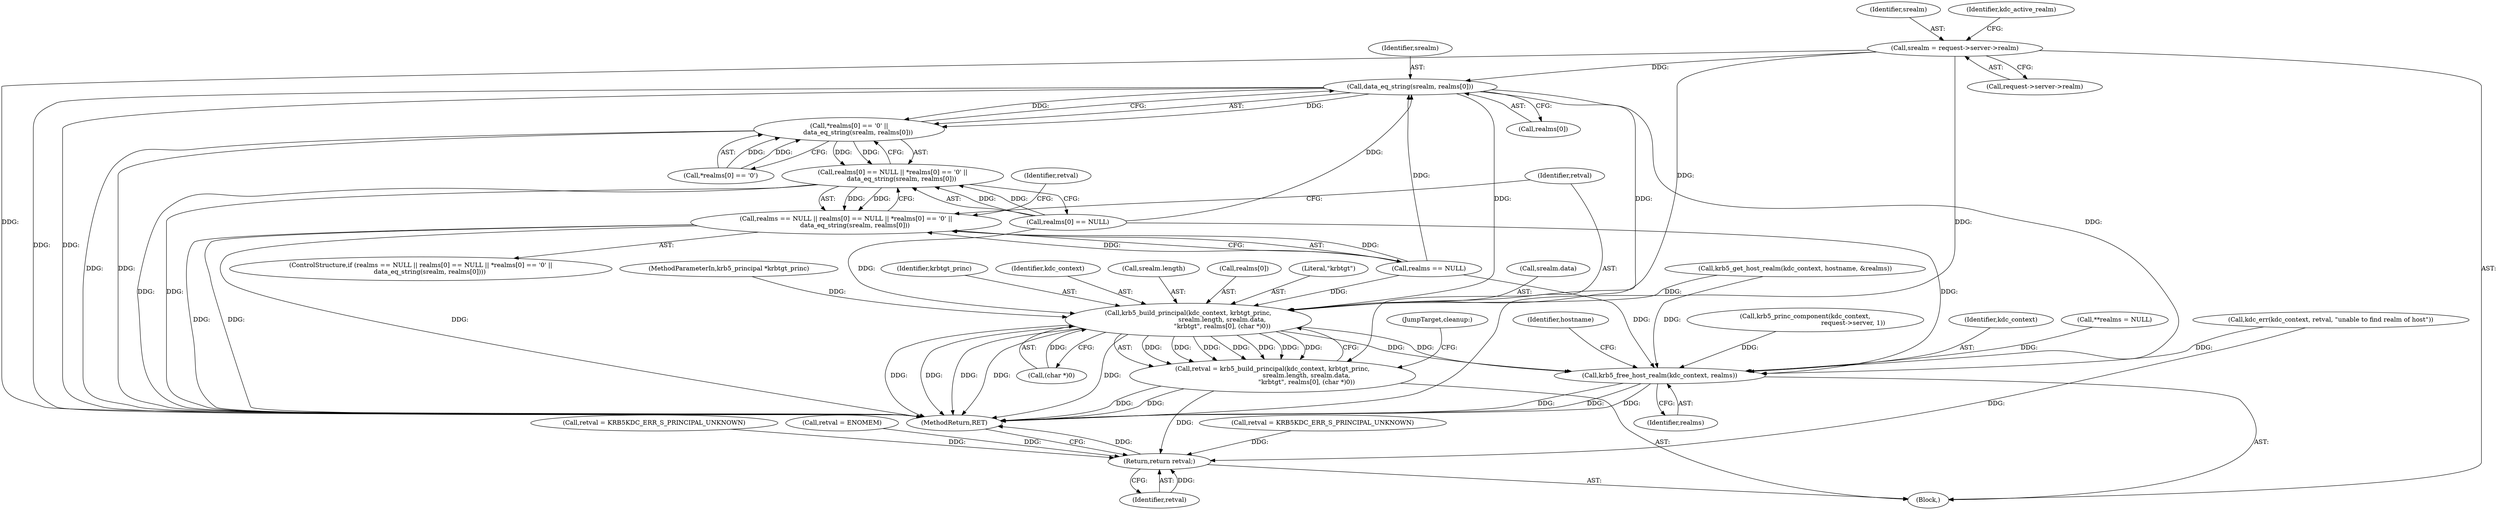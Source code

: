 digraph "0_krb5_4c023ba43c16396f0d199e2df1cfa59b88b62acc_0@pointer" {
"1000121" [label="(Call,srealm = request->server->realm)"];
"1000192" [label="(Call,data_eq_string(srealm, realms[0]))"];
"1000185" [label="(Call,*realms[0] == '\0' ||\n         data_eq_string(srealm, realms[0]))"];
"1000179" [label="(Call,realms[0] == NULL || *realms[0] == '\0' ||\n         data_eq_string(srealm, realms[0]))"];
"1000175" [label="(Call,realms == NULL || realms[0] == NULL || *realms[0] == '\0' ||\n         data_eq_string(srealm, realms[0]))"];
"1000204" [label="(Call,krb5_build_principal(kdc_context, krbtgt_princ,\n                                  srealm.length, srealm.data,\n                                  \"krbtgt\", realms[0], (char *)0))"];
"1000202" [label="(Call,retval = krb5_build_principal(kdc_context, krbtgt_princ,\n                                  srealm.length, srealm.data,\n                                  \"krbtgt\", realms[0], (char *)0))"];
"1000226" [label="(Return,return retval;)"];
"1000221" [label="(Call,krb5_free_host_realm(kdc_context, realms))"];
"1000204" [label="(Call,krb5_build_principal(kdc_context, krbtgt_princ,\n                                  srealm.length, srealm.data,\n                                  \"krbtgt\", realms[0], (char *)0))"];
"1000137" [label="(Call,krb5_princ_component(kdc_context,\n                                                request->server, 1))"];
"1000109" [label="(Call,retval = KRB5KDC_ERR_S_PRINCIPAL_UNKNOWN)"];
"1000227" [label="(Identifier,retval)"];
"1000214" [label="(Call,realms[0])"];
"1000176" [label="(Call,realms == NULL)"];
"1000121" [label="(Call,srealm = request->server->realm)"];
"1000193" [label="(Identifier,srealm)"];
"1000202" [label="(Call,retval = krb5_build_principal(kdc_context, krbtgt_princ,\n                                  srealm.length, srealm.data,\n                                  \"krbtgt\", realms[0], (char *)0))"];
"1000198" [label="(Call,retval = KRB5KDC_ERR_S_PRINCIPAL_UNKNOWN)"];
"1000213" [label="(Literal,\"krbtgt\")"];
"1000122" [label="(Identifier,srealm)"];
"1000180" [label="(Call,realms[0] == NULL)"];
"1000175" [label="(Call,realms == NULL || realms[0] == NULL || *realms[0] == '\0' ||\n         data_eq_string(srealm, realms[0]))"];
"1000192" [label="(Call,data_eq_string(srealm, realms[0]))"];
"1000194" [label="(Call,realms[0])"];
"1000210" [label="(Call,srealm.data)"];
"1000223" [label="(Identifier,realms)"];
"1000228" [label="(MethodReturn,RET)"];
"1000107" [label="(Block,)"];
"1000161" [label="(Call,krb5_get_host_realm(kdc_context, hostname, &realms))"];
"1000186" [label="(Call,*realms[0] == '\0')"];
"1000131" [label="(Identifier,kdc_active_realm)"];
"1000221" [label="(Call,krb5_free_host_realm(kdc_context, realms))"];
"1000148" [label="(Call,retval = ENOMEM)"];
"1000106" [label="(MethodParameterIn,krb5_principal *krbtgt_princ)"];
"1000123" [label="(Call,request->server->realm)"];
"1000220" [label="(JumpTarget,cleanup:)"];
"1000199" [label="(Identifier,retval)"];
"1000179" [label="(Call,realms[0] == NULL || *realms[0] == '\0' ||\n         data_eq_string(srealm, realms[0]))"];
"1000222" [label="(Identifier,kdc_context)"];
"1000113" [label="(Call,**realms = NULL)"];
"1000226" [label="(Return,return retval;)"];
"1000225" [label="(Identifier,hostname)"];
"1000206" [label="(Identifier,krbtgt_princ)"];
"1000169" [label="(Call,kdc_err(kdc_context, retval, \"unable to find realm of host\"))"];
"1000205" [label="(Identifier,kdc_context)"];
"1000203" [label="(Identifier,retval)"];
"1000207" [label="(Call,srealm.length)"];
"1000217" [label="(Call,(char *)0)"];
"1000185" [label="(Call,*realms[0] == '\0' ||\n         data_eq_string(srealm, realms[0]))"];
"1000174" [label="(ControlStructure,if (realms == NULL || realms[0] == NULL || *realms[0] == '\0' ||\n         data_eq_string(srealm, realms[0])))"];
"1000121" -> "1000107"  [label="AST: "];
"1000121" -> "1000123"  [label="CFG: "];
"1000122" -> "1000121"  [label="AST: "];
"1000123" -> "1000121"  [label="AST: "];
"1000131" -> "1000121"  [label="CFG: "];
"1000121" -> "1000228"  [label="DDG: "];
"1000121" -> "1000228"  [label="DDG: "];
"1000121" -> "1000192"  [label="DDG: "];
"1000121" -> "1000204"  [label="DDG: "];
"1000192" -> "1000185"  [label="AST: "];
"1000192" -> "1000194"  [label="CFG: "];
"1000193" -> "1000192"  [label="AST: "];
"1000194" -> "1000192"  [label="AST: "];
"1000185" -> "1000192"  [label="CFG: "];
"1000192" -> "1000228"  [label="DDG: "];
"1000192" -> "1000228"  [label="DDG: "];
"1000192" -> "1000185"  [label="DDG: "];
"1000192" -> "1000185"  [label="DDG: "];
"1000180" -> "1000192"  [label="DDG: "];
"1000176" -> "1000192"  [label="DDG: "];
"1000192" -> "1000204"  [label="DDG: "];
"1000192" -> "1000204"  [label="DDG: "];
"1000192" -> "1000221"  [label="DDG: "];
"1000185" -> "1000179"  [label="AST: "];
"1000185" -> "1000186"  [label="CFG: "];
"1000186" -> "1000185"  [label="AST: "];
"1000179" -> "1000185"  [label="CFG: "];
"1000185" -> "1000228"  [label="DDG: "];
"1000185" -> "1000228"  [label="DDG: "];
"1000185" -> "1000179"  [label="DDG: "];
"1000185" -> "1000179"  [label="DDG: "];
"1000186" -> "1000185"  [label="DDG: "];
"1000186" -> "1000185"  [label="DDG: "];
"1000179" -> "1000175"  [label="AST: "];
"1000179" -> "1000180"  [label="CFG: "];
"1000180" -> "1000179"  [label="AST: "];
"1000175" -> "1000179"  [label="CFG: "];
"1000179" -> "1000228"  [label="DDG: "];
"1000179" -> "1000228"  [label="DDG: "];
"1000179" -> "1000175"  [label="DDG: "];
"1000179" -> "1000175"  [label="DDG: "];
"1000180" -> "1000179"  [label="DDG: "];
"1000180" -> "1000179"  [label="DDG: "];
"1000175" -> "1000174"  [label="AST: "];
"1000175" -> "1000176"  [label="CFG: "];
"1000176" -> "1000175"  [label="AST: "];
"1000199" -> "1000175"  [label="CFG: "];
"1000203" -> "1000175"  [label="CFG: "];
"1000175" -> "1000228"  [label="DDG: "];
"1000175" -> "1000228"  [label="DDG: "];
"1000175" -> "1000228"  [label="DDG: "];
"1000176" -> "1000175"  [label="DDG: "];
"1000176" -> "1000175"  [label="DDG: "];
"1000204" -> "1000202"  [label="AST: "];
"1000204" -> "1000217"  [label="CFG: "];
"1000205" -> "1000204"  [label="AST: "];
"1000206" -> "1000204"  [label="AST: "];
"1000207" -> "1000204"  [label="AST: "];
"1000210" -> "1000204"  [label="AST: "];
"1000213" -> "1000204"  [label="AST: "];
"1000214" -> "1000204"  [label="AST: "];
"1000217" -> "1000204"  [label="AST: "];
"1000202" -> "1000204"  [label="CFG: "];
"1000204" -> "1000228"  [label="DDG: "];
"1000204" -> "1000228"  [label="DDG: "];
"1000204" -> "1000228"  [label="DDG: "];
"1000204" -> "1000228"  [label="DDG: "];
"1000204" -> "1000228"  [label="DDG: "];
"1000204" -> "1000202"  [label="DDG: "];
"1000204" -> "1000202"  [label="DDG: "];
"1000204" -> "1000202"  [label="DDG: "];
"1000204" -> "1000202"  [label="DDG: "];
"1000204" -> "1000202"  [label="DDG: "];
"1000204" -> "1000202"  [label="DDG: "];
"1000204" -> "1000202"  [label="DDG: "];
"1000161" -> "1000204"  [label="DDG: "];
"1000106" -> "1000204"  [label="DDG: "];
"1000180" -> "1000204"  [label="DDG: "];
"1000176" -> "1000204"  [label="DDG: "];
"1000217" -> "1000204"  [label="DDG: "];
"1000204" -> "1000221"  [label="DDG: "];
"1000204" -> "1000221"  [label="DDG: "];
"1000202" -> "1000107"  [label="AST: "];
"1000203" -> "1000202"  [label="AST: "];
"1000220" -> "1000202"  [label="CFG: "];
"1000202" -> "1000228"  [label="DDG: "];
"1000202" -> "1000228"  [label="DDG: "];
"1000202" -> "1000226"  [label="DDG: "];
"1000226" -> "1000107"  [label="AST: "];
"1000226" -> "1000227"  [label="CFG: "];
"1000227" -> "1000226"  [label="AST: "];
"1000228" -> "1000226"  [label="CFG: "];
"1000226" -> "1000228"  [label="DDG: "];
"1000227" -> "1000226"  [label="DDG: "];
"1000148" -> "1000226"  [label="DDG: "];
"1000198" -> "1000226"  [label="DDG: "];
"1000109" -> "1000226"  [label="DDG: "];
"1000169" -> "1000226"  [label="DDG: "];
"1000221" -> "1000107"  [label="AST: "];
"1000221" -> "1000223"  [label="CFG: "];
"1000222" -> "1000221"  [label="AST: "];
"1000223" -> "1000221"  [label="AST: "];
"1000225" -> "1000221"  [label="CFG: "];
"1000221" -> "1000228"  [label="DDG: "];
"1000221" -> "1000228"  [label="DDG: "];
"1000221" -> "1000228"  [label="DDG: "];
"1000169" -> "1000221"  [label="DDG: "];
"1000137" -> "1000221"  [label="DDG: "];
"1000161" -> "1000221"  [label="DDG: "];
"1000180" -> "1000221"  [label="DDG: "];
"1000176" -> "1000221"  [label="DDG: "];
"1000113" -> "1000221"  [label="DDG: "];
}
